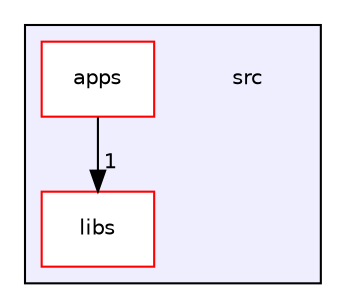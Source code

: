 digraph "/home/runner/work/cpp-project-template/cpp-project-template/src" {
  compound=true
  node [ fontsize="10", fontname="Helvetica"];
  edge [ labelfontsize="10", labelfontname="Helvetica"];
  subgraph clusterdir_68267d1309a1af8e8297ef4c3efbcdba {
    graph [ bgcolor="#eeeeff", pencolor="black", label="" URL="dir_68267d1309a1af8e8297ef4c3efbcdba.html"];
    dir_68267d1309a1af8e8297ef4c3efbcdba [shape=plaintext label="src"];
  dir_53adf0b982dc8545998aae3f283a5a58 [shape=box label="apps" fillcolor="white" style="filled" color="red" URL="dir_53adf0b982dc8545998aae3f283a5a58.html"];
  dir_87a455bccb09a92130c26a11a880c98a [shape=box label="libs" fillcolor="white" style="filled" color="red" URL="dir_87a455bccb09a92130c26a11a880c98a.html"];
  }
  dir_53adf0b982dc8545998aae3f283a5a58->dir_87a455bccb09a92130c26a11a880c98a [headlabel="1", labeldistance=1.5 headhref="dir_000001_000003.html"];
}
